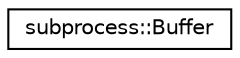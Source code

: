 digraph "Graphical Class Hierarchy"
{
  edge [fontname="Helvetica",fontsize="10",labelfontname="Helvetica",labelfontsize="10"];
  node [fontname="Helvetica",fontsize="10",shape=record];
  rankdir="LR";
  Node0 [label="subprocess::Buffer",height=0.2,width=0.4,color="black", fillcolor="white", style="filled",URL="$classsubprocess_1_1Buffer.html"];
}

